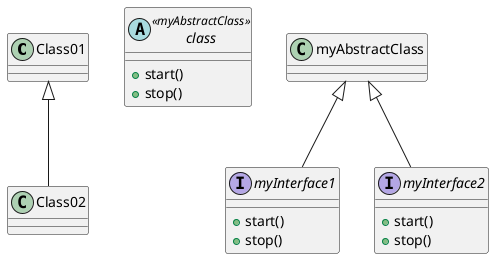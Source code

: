 @startuml 2.puml
Class01   <|-- Class02
abstract class <<myAbstractClass>> {
    +start()
    +stop()
}
interface myInterface1 {
    +start()
    +stop()
}

interface myInterface2 {
    +start()
    +stop()
}

myAbstractClass <|-- myInterface1
myAbstractClass <|-- myInterface2
@enduml
